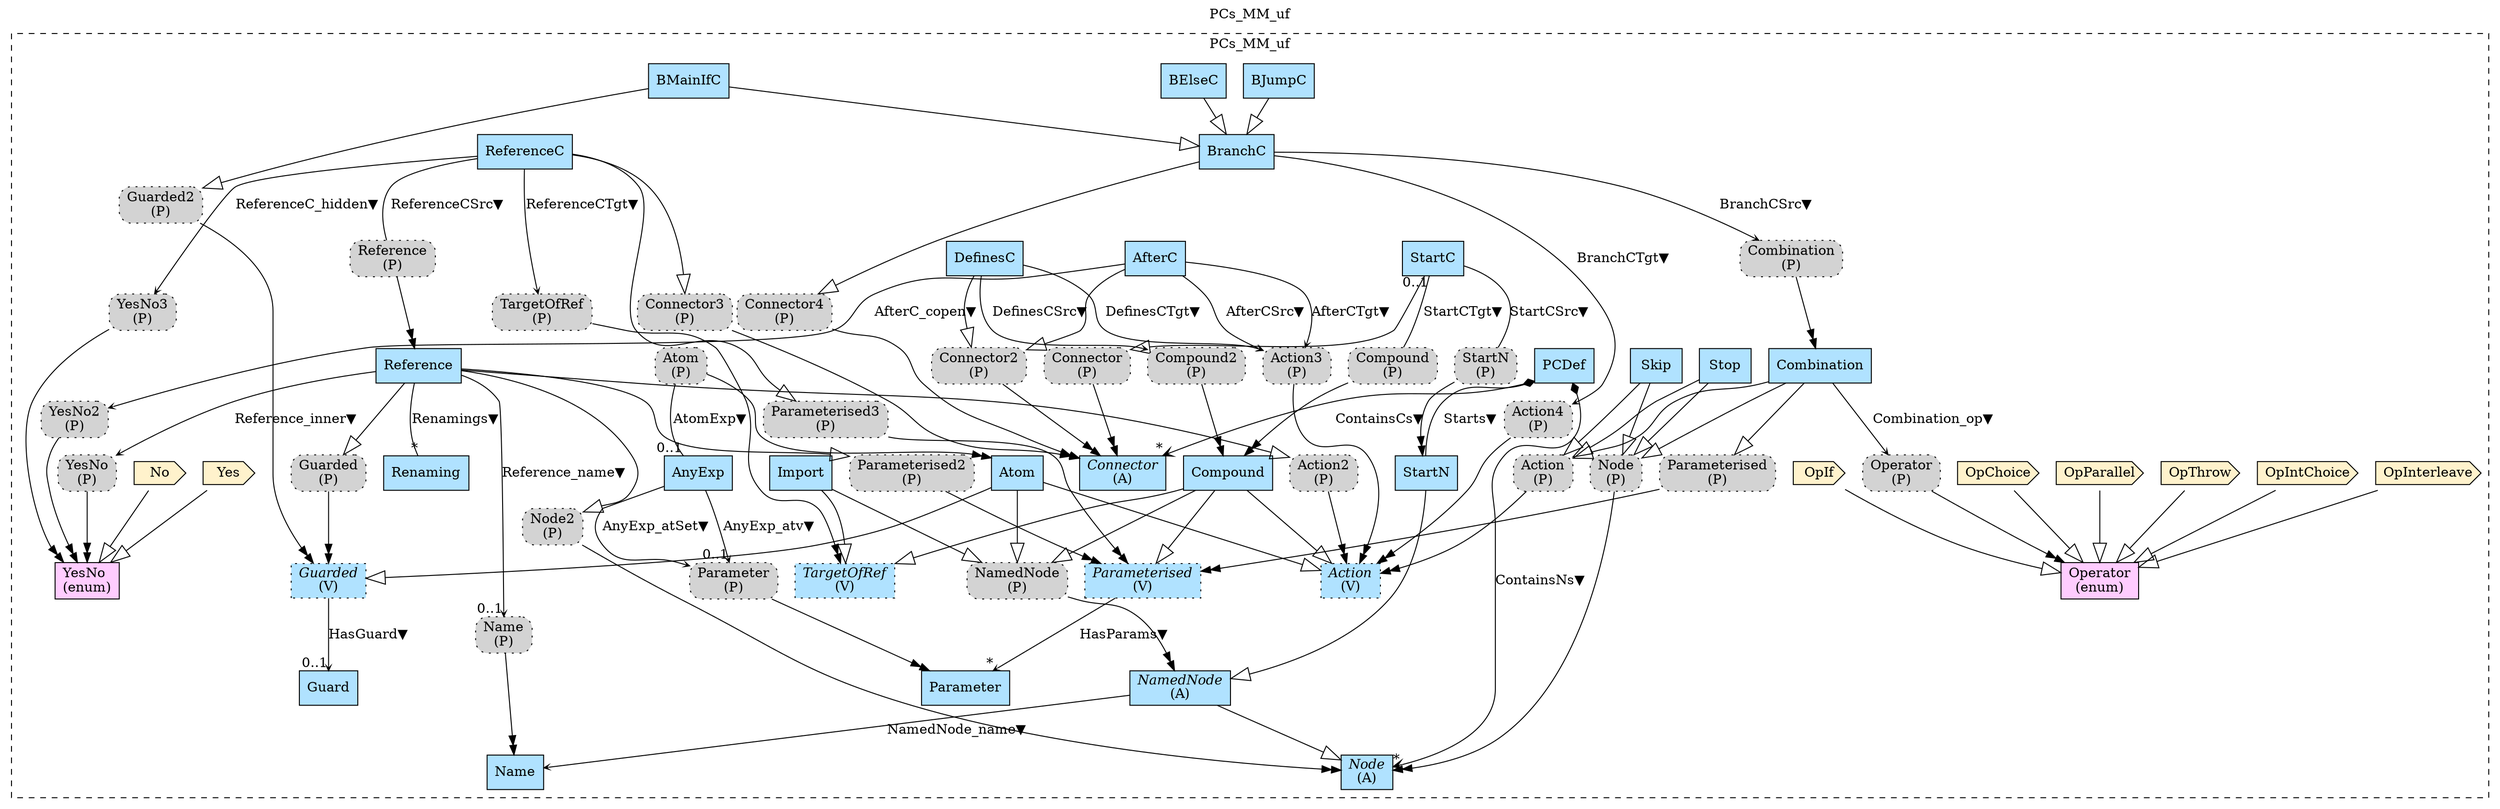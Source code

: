 digraph {graph[label=PCs_MM_uf,labelloc=tl,labelfontsize=12];
subgraph cluster_PCs_MM_uf{style=dashed;label=PCs_MM_uf;
"NamedNode"[shape=record,fillcolor=lightskyblue1,style = filled,label=<{<I>NamedNode</I><br/>(A)}>];
"Name"[shape=record,fillcolor=lightskyblue1,style = filled,label="Name"];
"Node"[shape=record,fillcolor=lightskyblue1,style = filled,label=<{<I>Node</I><br/>(A)}>];
"Connector"[shape=record,fillcolor=lightskyblue1,style = filled,label=<{<I>Connector</I><br/>(A)}>];
"PCDef"[shape=record,fillcolor=lightskyblue1,style = filled,label="PCDef"];
"StartN"[shape=record,fillcolor=lightskyblue1,style = filled,label="StartN"];
"PNamedNode"[shape=box,fillcolor=lightgray,style ="rounded,filled,dotted",label=<NamedNode<br/>(P)>];
"Import"[shape=record,fillcolor=lightskyblue1,style = filled,label="Import"];
"TargetOfRef"[shape=record,fillcolor=lightskyblue1,style ="filled,dotted",label=<{<I>TargetOfRef</I><br/>(V)}>];
"Atom"[shape=record,fillcolor=lightskyblue1,style = filled,label="Atom"];
"Compound"[shape=record,fillcolor=lightskyblue1,style = filled,label="Compound"];
"Action"[shape=record,fillcolor=lightskyblue1,style ="filled,dotted",label=<{<I>Action</I><br/>(V)}>];
"Parameterised"[shape=record,fillcolor=lightskyblue1,style ="filled,dotted",label=<{<I>Parameterised</I><br/>(V)}>];
"Parameter"[shape=record,fillcolor=lightskyblue1,style = filled,label="Parameter"];
"Guarded"[shape=record,fillcolor=lightskyblue1,style ="filled,dotted",label=<{<I>Guarded</I><br/>(V)}>];
"Guard"[shape=record,fillcolor=lightskyblue1,style = filled,label="Guard"];
"YesNo"[shape=record,fillcolor="#FFCCFF",style = filled,label="YesNo\l(enum)"];
"Yes"[shape=cds,fillcolor="#FFF2CC",style = filled,label="Yes"];
"No"[shape=cds,fillcolor="#FFF2CC",style = filled,label="No"];
"PAtom"[shape=box,fillcolor=lightgray,style ="rounded,filled,dotted",label=<Atom<br/>(P)>];
"AnyExp"[shape=record,fillcolor=lightskyblue1,style = filled,label="AnyExp"];
"PParameter"[shape=box,fillcolor=lightgray,style ="rounded,filled,dotted",label=<Parameter<br/>(P)>];
"PNode"[shape=box,fillcolor=lightgray,style ="rounded,filled,dotted",label=<Node<br/>(P)>];
"PParameterised"[shape=box,fillcolor=lightgray,style ="rounded,filled,dotted",label=<Parameterised<br/>(P)>];
"Stop"[shape=record,fillcolor=lightskyblue1,style = filled,label="Stop"];
"Skip"[shape=record,fillcolor=lightskyblue1,style = filled,label="Skip"];
"PAction"[shape=box,fillcolor=lightgray,style ="rounded,filled,dotted",label=<Action<br/>(P)>];
"Combination"[shape=record,fillcolor=lightskyblue1,style = filled,label="Combination"];
"POperator"[shape=box,fillcolor=lightgray,style ="rounded,filled,dotted",label=<Operator<br/>(P)>];
"Operator"[shape=record,fillcolor="#FFCCFF",style = filled,label="Operator\l(enum)"];
"OpChoice"[shape=cds,fillcolor="#FFF2CC",style = filled,label="OpChoice"];
"OpIntChoice"[shape=cds,fillcolor="#FFF2CC",style = filled,label="OpIntChoice"];
"OpParallel"[shape=cds,fillcolor="#FFF2CC",style = filled,label="OpParallel"];
"OpIf"[shape=cds,fillcolor="#FFF2CC",style = filled,label="OpIf"];
"OpInterleave"[shape=cds,fillcolor="#FFF2CC",style = filled,label="OpInterleave"];
"OpThrow"[shape=cds,fillcolor="#FFF2CC",style = filled,label="OpThrow"];
"PNode2"[shape=box,fillcolor=lightgray,style ="rounded,filled,dotted",label=<Node2<br/>(P)>];
"PParameterised2"[shape=box,fillcolor=lightgray,style ="rounded,filled,dotted",label=<Parameterised2<br/>(P)>];
"PAction2"[shape=box,fillcolor=lightgray,style ="rounded,filled,dotted",label=<Action2<br/>(P)>];
"PGuarded"[shape=box,fillcolor=lightgray,style ="rounded,filled,dotted",label=<Guarded<br/>(P)>];
"PName"[shape=box,fillcolor=lightgray,style ="rounded,filled,dotted",label=<Name<br/>(P)>];
"PYesNo"[shape=box,fillcolor=lightgray,style ="rounded,filled,dotted",label=<YesNo<br/>(P)>];
"Reference"[shape=record,fillcolor=lightskyblue1,style = filled,label="Reference"];
"Renaming"[shape=record,fillcolor=lightskyblue1,style = filled,label="Renaming"];
"PConnector"[shape=box,fillcolor=lightgray,style ="rounded,filled,dotted",label=<Connector<br/>(P)>];
"PStartN"[shape=box,fillcolor=lightgray,style ="rounded,filled,dotted",label=<StartN<br/>(P)>];
"StartC"[shape=record,fillcolor=lightskyblue1,style = filled,label="StartC"];
"PCompound"[shape=box,fillcolor=lightgray,style ="rounded,filled,dotted",label=<Compound<br/>(P)>];
"PConnector2"[shape=box,fillcolor=lightgray,style ="rounded,filled,dotted",label=<Connector2<br/>(P)>];
"PAction3"[shape=box,fillcolor=lightgray,style ="rounded,filled,dotted",label=<Action3<br/>(P)>];
"DefinesC"[shape=record,fillcolor=lightskyblue1,style = filled,label="DefinesC"];
"PCompound2"[shape=box,fillcolor=lightgray,style ="rounded,filled,dotted",label=<Compound2<br/>(P)>];
"AfterC"[shape=record,fillcolor=lightskyblue1,style = filled,label="AfterC"];
"PYesNo2"[shape=box,fillcolor=lightgray,style ="rounded,filled,dotted",label=<YesNo2<br/>(P)>];
"PConnector3"[shape=box,fillcolor=lightgray,style ="rounded,filled,dotted",label=<Connector3<br/>(P)>];
"PParameterised3"[shape=box,fillcolor=lightgray,style ="rounded,filled,dotted",label=<Parameterised3<br/>(P)>];
"PReference"[shape=box,fillcolor=lightgray,style ="rounded,filled,dotted",label=<Reference<br/>(P)>];
"PTargetOfRef"[shape=box,fillcolor=lightgray,style ="rounded,filled,dotted",label=<TargetOfRef<br/>(P)>];
"ReferenceC"[shape=record,fillcolor=lightskyblue1,style = filled,label="ReferenceC"];
"PYesNo3"[shape=box,fillcolor=lightgray,style ="rounded,filled,dotted",label=<YesNo3<br/>(P)>];
"BMainIfC"[shape=record,fillcolor=lightskyblue1,style = filled,label="BMainIfC"];
"PGuarded2"[shape=box,fillcolor=lightgray,style ="rounded,filled,dotted",label=<Guarded2<br/>(P)>];
"BElseC"[shape=record,fillcolor=lightskyblue1,style = filled,label="BElseC"];
"BJumpC"[shape=record,fillcolor=lightskyblue1,style = filled,label="BJumpC"];
"PConnector4"[shape=box,fillcolor=lightgray,style ="rounded,filled,dotted",label=<Connector4<br/>(P)>];
"PCombination"[shape=box,fillcolor=lightgray,style ="rounded,filled,dotted",label=<Combination<br/>(P)>];
"BranchC"[shape=record,fillcolor=lightskyblue1,style = filled,label="BranchC"];
"PAction4"[shape=box,fillcolor=lightgray,style ="rounded,filled,dotted",label=<Action4<br/>(P)>];

"NamedNode"->"Node"[arrowhead=onormal,arrowsize=2.0];
"StartN"->"NamedNode"[arrowhead=onormal,arrowsize=2.0];
"NamedNode"->"Name"[label="NamedNode_name▼",arrowhead=vee,headlabel="",arrowsize=.5];
"PCDef"->"Node"[label="ContainsNs▼",arrowhead=vee,arrowtail=diamond,dir=both,headlabel="*"];
"PCDef"->"Connector"[label="ContainsCs▼",arrowhead=vee,arrowtail=diamond,dir=both,headlabel="*"];
"PCDef"->"StartN"[label="Starts▼",dir=none,taillabel="",headlabel=""];
"Import"->"PNamedNode"[arrowhead=onormal,arrowsize=2.0];
"Compound"->"PNamedNode"[arrowhead=onormal,arrowsize=2.0];
"Atom"->"PNamedNode"[arrowhead=onormal,arrowsize=2.0];
"Import"->"TargetOfRef"[arrowhead=onormal,arrowsize=2.0];
"Compound"->"TargetOfRef"[arrowhead=onormal,arrowsize=2.0];
"Compound"->"Parameterised"[arrowhead=onormal,arrowsize=2.0];
"Atom"->"Action"[arrowhead=onormal,arrowsize=2.0];
"Atom"->"Guarded"[arrowhead=onormal,arrowsize=2.0];
"Compound"->"Action"[arrowhead=onormal,arrowsize=2.0];
"Parameterised"->"Parameter"[label="HasParams▼",arrowhead=vee,headlabel="*",arrowsize=.5];
"Guarded"->"Guard"[label="HasGuard▼",arrowhead=vee,headlabel="0..1",arrowsize=.5];
"Yes"->"YesNo"[arrowhead=onormal,arrowsize=2.0];
"No"->"YesNo"[arrowhead=onormal,arrowsize=2.0];
"PAtom"->"AnyExp"[label="AtomExp▼",dir=none,taillabel="",headlabel="0..1"];
"AnyExp"->"PParameter"[label="AnyExp_atv▼",arrowhead=vee,headlabel="0..1",arrowsize=.5];
"AnyExp"->"PParameter"[label="AnyExp_atSet▼",arrowhead=vee,headlabel="",arrowsize=.5];
"Stop"->"PNode"[arrowhead=onormal,arrowsize=2.0];
"Skip"->"PNode"[arrowhead=onormal,arrowsize=2.0];
"Combination"->"PNode"[arrowhead=onormal,arrowsize=2.0];
"Combination"->"PParameterised"[arrowhead=onormal,arrowsize=2.0];
"Stop"->"PAction"[arrowhead=onormal,arrowsize=2.0];
"Skip"->"PAction"[arrowhead=onormal,arrowsize=2.0];
"Combination"->"PAction"[arrowhead=onormal,arrowsize=2.0];
"Combination"->"POperator"[label="Combination_op▼",arrowhead=vee,headlabel="",arrowsize=.5];
"OpChoice"->"Operator"[arrowhead=onormal,arrowsize=2.0];
"OpIntChoice"->"Operator"[arrowhead=onormal,arrowsize=2.0];
"OpParallel"->"Operator"[arrowhead=onormal,arrowsize=2.0];
"OpIf"->"Operator"[arrowhead=onormal,arrowsize=2.0];
"OpInterleave"->"Operator"[arrowhead=onormal,arrowsize=2.0];
"OpThrow"->"Operator"[arrowhead=onormal,arrowsize=2.0];
"Reference"->"PNode2"[arrowhead=onormal,arrowsize=2.0];
"Reference"->"PParameterised2"[arrowhead=onormal,arrowsize=2.0];
"Reference"->"PAction2"[arrowhead=onormal,arrowsize=2.0];
"Reference"->"PGuarded"[arrowhead=onormal,arrowsize=2.0];
"Reference"->"PName"[label="Reference_name▼",arrowhead=vee,headlabel="0..1",arrowsize=.5];
"Reference"->"PYesNo"[label="Reference_inner▼",arrowhead=vee,headlabel="",arrowsize=.5];
"Reference"->"Renaming"[label="Renamings▼",dir=none,taillabel="",headlabel="*"];
"StartC"->"PConnector"[arrowhead=onormal,arrowsize=2.0];
"StartC"->"PStartN"[label="StartCSrc▼",dir=none,taillabel="",headlabel=""];
"StartC"->"PCompound"[label="StartCTgt▼",dir=none,taillabel="0..1",headlabel=""];
"AfterC"->"PConnector2"[arrowhead=onormal,arrowsize=2.0];
"DefinesC"->"PConnector2"[arrowhead=onormal,arrowsize=2.0];
"AfterC"->"PAction3"[label="AfterCSrc▼",arrowhead=vee,headlabel="",arrowsize=.5];
"AfterC"->"PAction3"[label="AfterCTgt▼",arrowhead=vee,headlabel="",arrowsize=.5];
"DefinesC"->"PAction3"[label="DefinesCTgt▼",arrowhead=vee,headlabel="",arrowsize=.5];
"DefinesC"->"PCompound2"[label="DefinesCSrc▼",arrowhead=vee,headlabel="",arrowsize=.5];
"AfterC"->"PYesNo2"[label="AfterC_copen▼",arrowhead=vee,headlabel="",arrowsize=.5];
"ReferenceC"->"PConnector3"[arrowhead=onormal,arrowsize=2.0];
"ReferenceC"->"PParameterised3"[arrowhead=onormal,arrowsize=2.0];
"ReferenceC"->"PReference"[label="ReferenceCSrc▼",dir=none,taillabel="",headlabel=""];
"ReferenceC"->"PTargetOfRef"[label="ReferenceCTgt▼",arrowhead=vee,headlabel="",arrowsize=.5];
"ReferenceC"->"PYesNo3"[label="ReferenceC_hidden▼",arrowhead=vee,headlabel="",arrowsize=.5];
"BMainIfC"->"BranchC"[arrowhead=onormal,arrowsize=2.0];
"BMainIfC"->"PGuarded2"[arrowhead=onormal,arrowsize=2.0];
"BElseC"->"BranchC"[arrowhead=onormal,arrowsize=2.0];
"BJumpC"->"BranchC"[arrowhead=onormal,arrowsize=2.0];
"BranchC"->"PConnector4"[arrowhead=onormal,arrowsize=2.0];
"BranchC"->"PCombination"[label="BranchCSrc▼",arrowhead=vee,headlabel="",arrowsize=.5];
"BranchC"->"PAction4"[label="BranchCTgt▼",arrowhead=vee,headlabel="",arrowsize=.5];

}
"PNamedNode"->"NamedNode"[arrowhead=normalnormal];
"PAtom"->"Atom"[arrowhead=normalnormal];
"PParameter"->"Parameter"[arrowhead=normalnormal];
"PNode"->"Node"[arrowhead=normalnormal];
"PParameterised"->"Parameterised"[arrowhead=normalnormal];
"PAction"->"Action"[arrowhead=normalnormal];
"POperator"->"Operator"[arrowhead=normalnormal];
"PNode2"->"Node"[arrowhead=normalnormal];
"PParameterised2"->"Parameterised"[arrowhead=normalnormal];
"PAction2"->"Action"[arrowhead=normalnormal];
"PName"->"Name"[arrowhead=normalnormal];
"PYesNo"->"YesNo"[arrowhead=normalnormal];
"PGuarded"->"Guarded"[arrowhead=normalnormal];
"PConnector"->"Connector"[arrowhead=normalnormal];
"PStartN"->"StartN"[arrowhead=normalnormal];
"PCompound"->"Compound"[arrowhead=normalnormal];
"PConnector2"->"Connector"[arrowhead=normalnormal];
"PAction3"->"Action"[arrowhead=normalnormal];
"PCompound2"->"Compound"[arrowhead=normalnormal];
"PYesNo2"->"YesNo"[arrowhead=normalnormal];
"PConnector3"->"Connector"[arrowhead=normalnormal];
"PParameterised3"->"Parameterised"[arrowhead=normalnormal];
"PTargetOfRef"->"TargetOfRef"[arrowhead=normalnormal];
"PReference"->"Reference"[arrowhead=normalnormal];
"PYesNo3"->"YesNo"[arrowhead=normalnormal];
"PConnector4"->"Connector"[arrowhead=normalnormal];
"PCombination"->"Combination"[arrowhead=normalnormal];
"PAction4"->"Action"[arrowhead=normalnormal];
"PGuarded2"->"Guarded"[arrowhead=normalnormal];
}